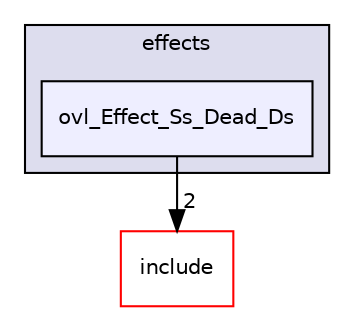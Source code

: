 digraph "src/overlays/effects/ovl_Effect_Ss_Dead_Ds" {
  compound=true
  node [ fontsize="10", fontname="Helvetica"];
  edge [ labelfontsize="10", labelfontname="Helvetica"];
  subgraph clusterdir_d7d63ed29fdd4206bb68b2cd46ee04ef {
    graph [ bgcolor="#ddddee", pencolor="black", label="effects" fontname="Helvetica", fontsize="10", URL="dir_d7d63ed29fdd4206bb68b2cd46ee04ef.html"]
  dir_5a8c7ff2a7464b73d3b7ae7b1bff1b95 [shape=box, label="ovl_Effect_Ss_Dead_Ds", style="filled", fillcolor="#eeeeff", pencolor="black", URL="dir_5a8c7ff2a7464b73d3b7ae7b1bff1b95.html"];
  }
  dir_d44c64559bbebec7f509842c48db8b23 [shape=box label="include" fillcolor="white" style="filled" color="red" URL="dir_d44c64559bbebec7f509842c48db8b23.html"];
  dir_5a8c7ff2a7464b73d3b7ae7b1bff1b95->dir_d44c64559bbebec7f509842c48db8b23 [headlabel="2", labeldistance=1.5 headhref="dir_000448_000000.html"];
}
